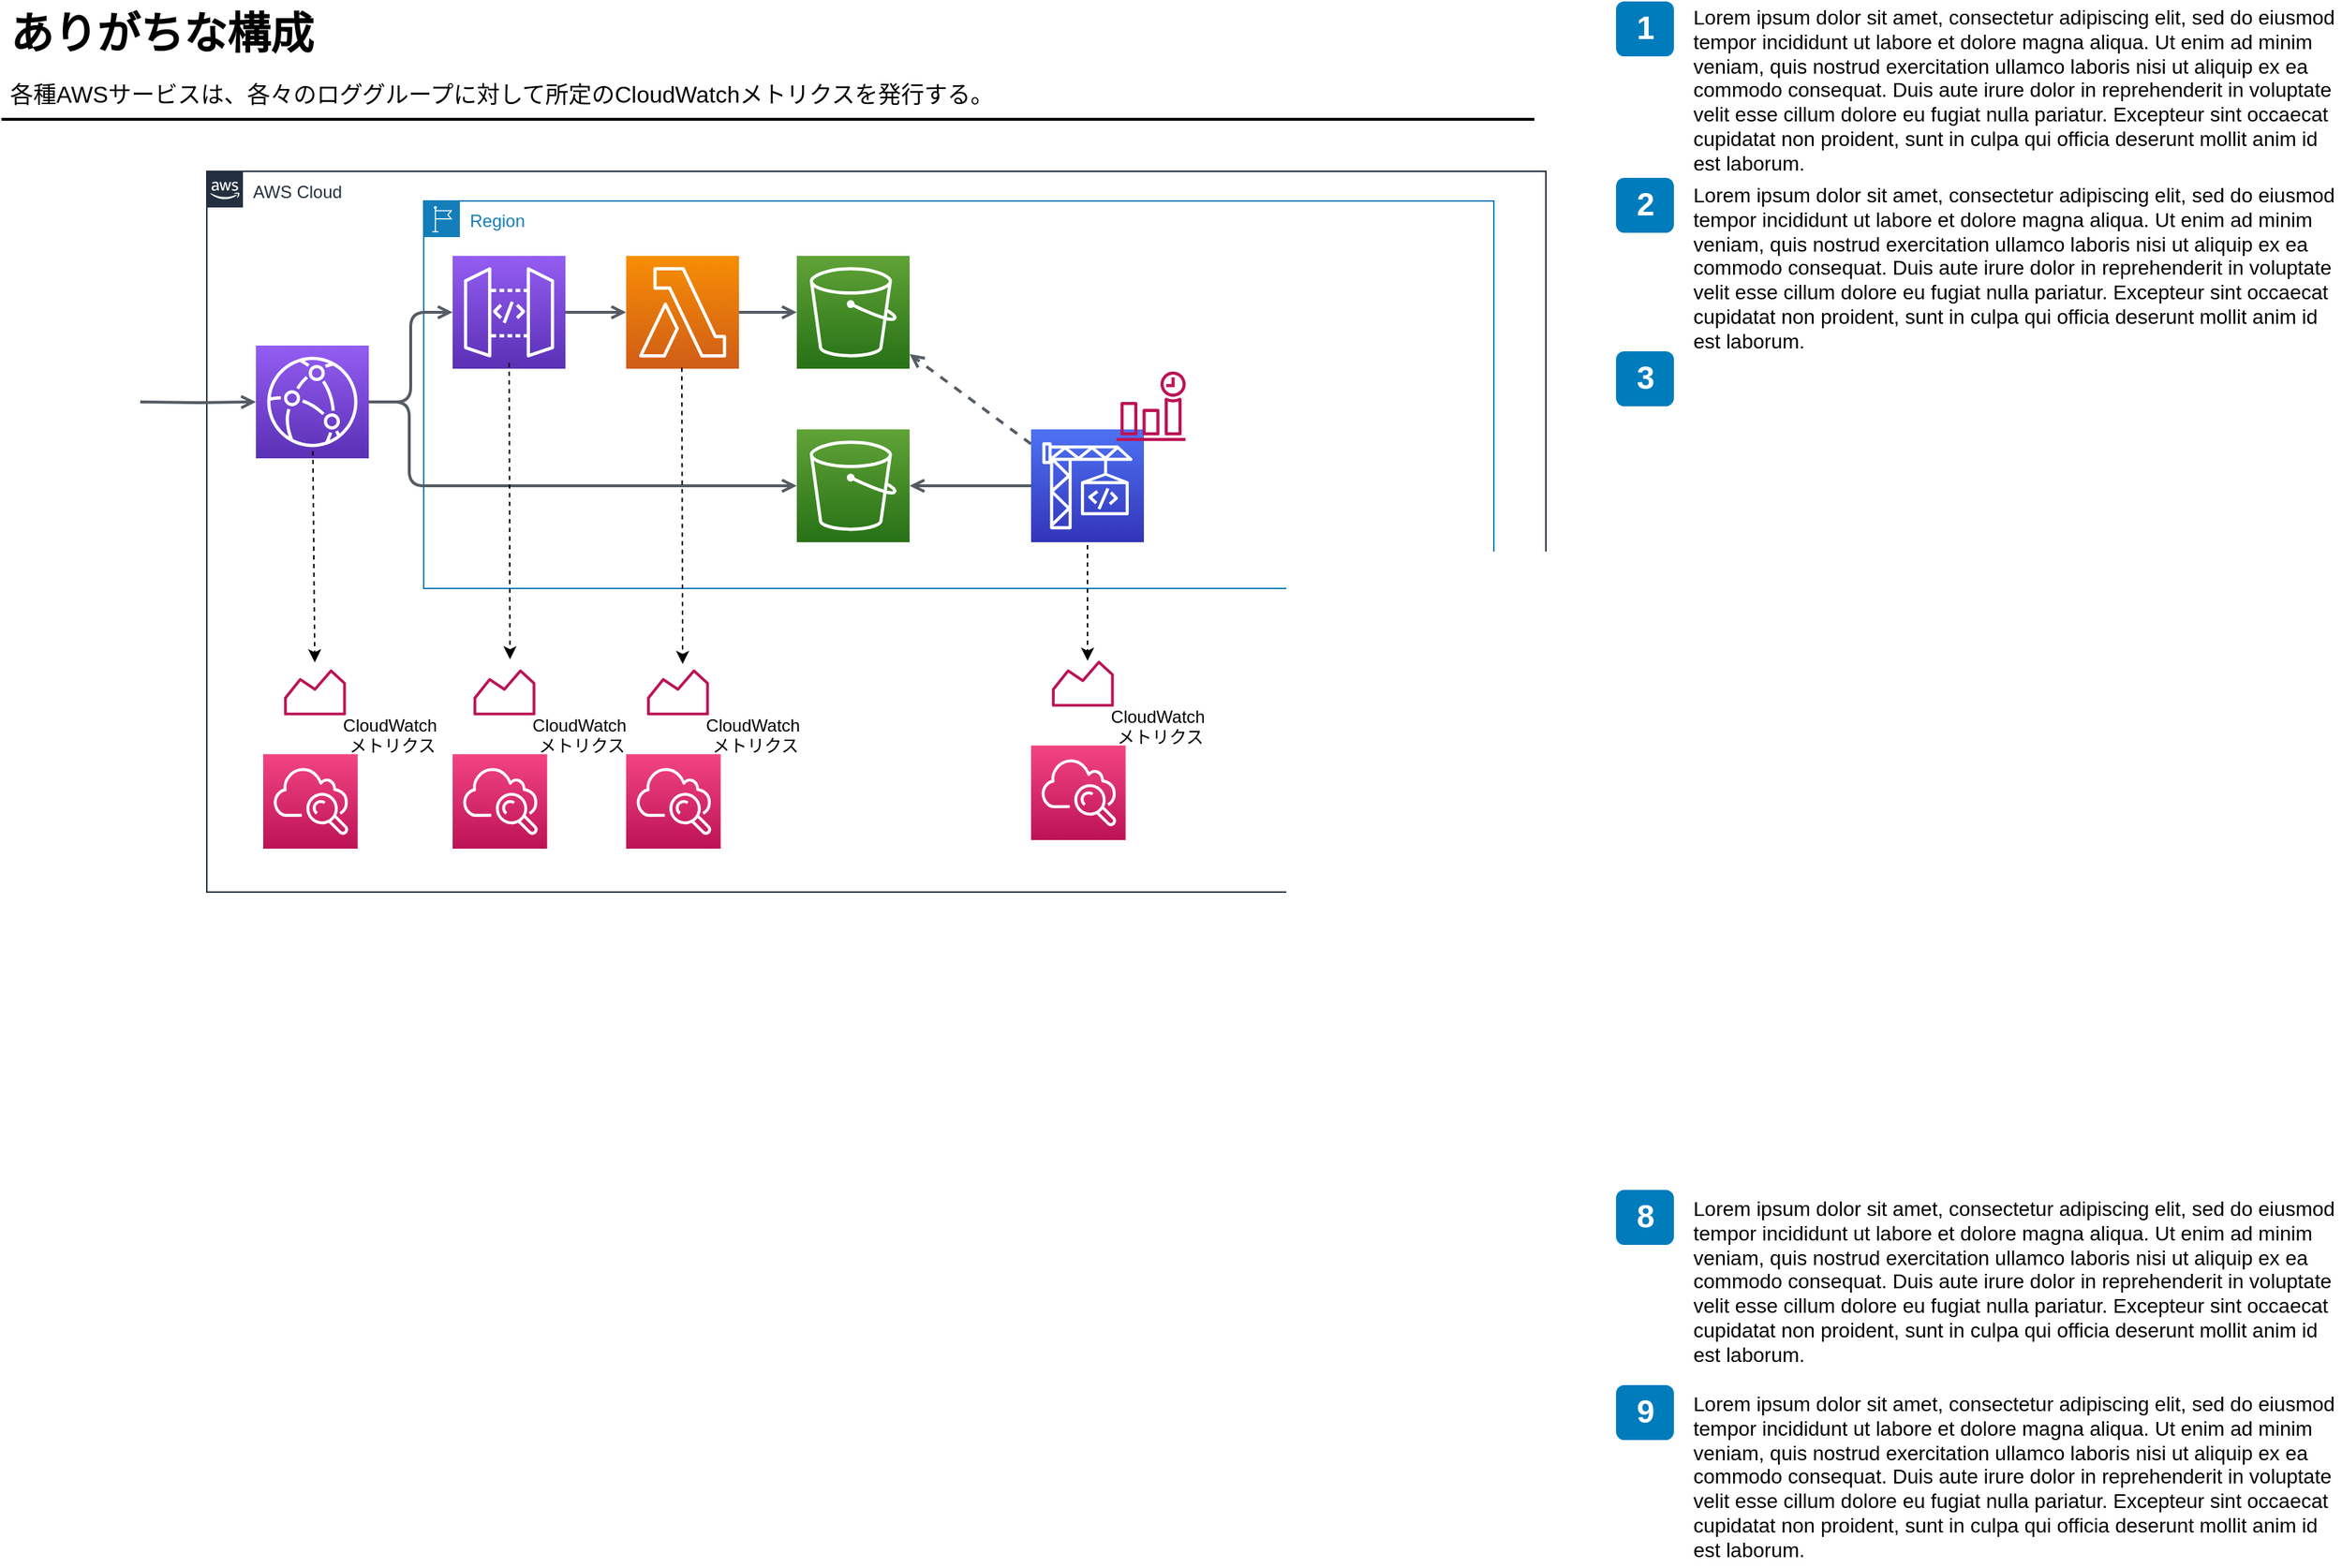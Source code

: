 <mxfile version="13.5.5" type="github">
  <diagram id="Ht1M8jgEwFfnCIfOTk4-" name="Page-1">
    <mxGraphModel dx="946" dy="523" grid="1" gridSize="10" guides="1" tooltips="1" connect="1" arrows="1" fold="1" page="1" pageScale="1" pageWidth="827" pageHeight="1169" math="0" shadow="0">
      <root>
        <mxCell id="0" />
        <mxCell id="1" parent="0" />
        <mxCell id="UEzPUAAOIrF-is8g5C7q-2" value="AWS Cloud" style="points=[[0,0],[0.25,0],[0.5,0],[0.75,0],[1,0],[1,0.25],[1,0.5],[1,0.75],[1,1],[0.75,1],[0.5,1],[0.25,1],[0,1],[0,0.75],[0,0.5],[0,0.25]];outlineConnect=0;gradientColor=none;html=1;whiteSpace=wrap;fontSize=12;fontStyle=0;shape=mxgraph.aws4.group;grIcon=mxgraph.aws4.group_aws_cloud_alt;strokeColor=#232F3E;fillColor=none;verticalAlign=top;align=left;spacingLeft=30;fontColor=#232F3E;dashed=0;" parent="1" vertex="1">
          <mxGeometry x="150" y="181.5" width="926" height="498.5" as="geometry" />
        </mxCell>
        <mxCell id="TWgagcZdgVCgy9wzKNXQ-3" value="Region" style="points=[[0,0],[0.25,0],[0.5,0],[0.75,0],[1,0],[1,0.25],[1,0.5],[1,0.75],[1,1],[0.75,1],[0.5,1],[0.25,1],[0,1],[0,0.75],[0,0.5],[0,0.25]];outlineConnect=0;gradientColor=none;html=1;whiteSpace=wrap;fontSize=12;fontStyle=0;shape=mxgraph.aws4.group;grIcon=mxgraph.aws4.group_region;strokeColor=#147EBA;fillColor=none;verticalAlign=top;align=left;spacingLeft=30;fontColor=#147EBA;dashed=0;" vertex="1" parent="1">
          <mxGeometry x="300" y="202" width="740" height="268" as="geometry" />
        </mxCell>
        <mxCell id="UEzPUAAOIrF-is8g5C7q-59" style="edgeStyle=orthogonalEdgeStyle;rounded=0;orthogonalLoop=1;jettySize=auto;html=1;endArrow=open;endFill=0;strokeWidth=2;strokeColor=#545B64;startArrow=none;" parent="1" target="TWgagcZdgVCgy9wzKNXQ-2" edge="1">
          <mxGeometry relative="1" as="geometry">
            <mxPoint x="104" y="341" as="sourcePoint" />
            <mxPoint x="200" y="367" as="targetPoint" />
          </mxGeometry>
        </mxCell>
        <mxCell id="UEzPUAAOIrF-is8g5C7q-60" style="rounded=1;orthogonalLoop=1;jettySize=auto;html=1;endArrow=open;endFill=0;strokeWidth=2;strokeColor=#545B64;startArrow=none;edgeStyle=elbowEdgeStyle;" parent="1" source="TWgagcZdgVCgy9wzKNXQ-2" target="TWgagcZdgVCgy9wzKNXQ-1" edge="1">
          <mxGeometry relative="1" as="geometry">
            <mxPoint x="280" y="305" as="sourcePoint" />
            <mxPoint x="360" y="305" as="targetPoint" />
          </mxGeometry>
        </mxCell>
        <mxCell id="UEzPUAAOIrF-is8g5C7q-73" style="edgeStyle=orthogonalEdgeStyle;rounded=0;orthogonalLoop=1;jettySize=auto;html=1;endArrow=open;endFill=0;strokeWidth=2;strokeColor=#545B64;startArrow=none;" parent="1" source="TWgagcZdgVCgy9wzKNXQ-1" target="TWgagcZdgVCgy9wzKNXQ-8" edge="1">
          <mxGeometry relative="1" as="geometry">
            <Array as="points">
              <mxPoint x="479" y="305" />
            </Array>
            <mxPoint x="410" y="70" as="sourcePoint" />
            <mxPoint x="440" y="279" as="targetPoint" />
          </mxGeometry>
        </mxCell>
        <mxCell id="UEzPUAAOIrF-is8g5C7q-63" value="" style="edgeStyle=orthogonalEdgeStyle;rounded=0;orthogonalLoop=1;jettySize=auto;html=1;endArrow=open;endFill=0;strokeWidth=2;strokeColor=#545B64;startArrow=none;" parent="1" source="TWgagcZdgVCgy9wzKNXQ-8" target="UEzPUAAOIrF-is8g5C7q-45" edge="1">
          <mxGeometry relative="1" as="geometry">
            <mxPoint x="759" y="319" as="targetPoint" />
            <mxPoint x="518" y="279" as="sourcePoint" />
          </mxGeometry>
        </mxCell>
        <mxCell id="UEzPUAAOIrF-is8g5C7q-65" style="edgeStyle=orthogonalEdgeStyle;rounded=0;orthogonalLoop=1;jettySize=auto;html=1;endArrow=open;endFill=0;strokeWidth=2;strokeColor=#545B64;startArrow=none;" parent="1" source="TWgagcZdgVCgy9wzKNXQ-12" edge="1" target="TWgagcZdgVCgy9wzKNXQ-14">
          <mxGeometry relative="1" as="geometry">
            <mxPoint x="848" y="278.5" as="targetPoint" />
            <mxPoint x="790" y="278.5" as="sourcePoint" />
            <Array as="points">
              <mxPoint x="759" y="389" />
            </Array>
          </mxGeometry>
        </mxCell>
        <mxCell id="-QjtrjUzRDEMRZ5MF8oH-47" value="ありがちな構成" style="text;html=1;resizable=0;points=[];autosize=1;align=left;verticalAlign=top;spacingTop=-4;fontSize=30;fontStyle=1" parent="1" vertex="1">
          <mxGeometry x="12" y="65.5" width="230" height="40" as="geometry" />
        </mxCell>
        <mxCell id="-QjtrjUzRDEMRZ5MF8oH-48" value="各種AWSサービスは、各々のロググループに対して所定のCloudWatchメトリクスを発行する。" style="text;html=1;resizable=0;points=[];autosize=1;align=left;verticalAlign=top;spacingTop=-4;fontSize=16" parent="1" vertex="1">
          <mxGeometry x="12" y="115.5" width="690" height="20" as="geometry" />
        </mxCell>
        <mxCell id="SCVMTBWpLvtzJIhz15lM-1" value="" style="line;strokeWidth=2;html=1;fontSize=14;" parent="1" vertex="1">
          <mxGeometry x="8" y="140.5" width="1060" height="10" as="geometry" />
        </mxCell>
        <mxCell id="7OVz4w7n9kzEPWy-4BBC-4" value="1" style="rounded=1;whiteSpace=wrap;html=1;fillColor=#007CBD;strokeColor=none;fontColor=#FFFFFF;fontStyle=1;fontSize=22;labelBackgroundColor=none;" parent="1" vertex="1">
          <mxGeometry x="1124.5" y="64" width="40" height="38" as="geometry" />
        </mxCell>
        <mxCell id="7OVz4w7n9kzEPWy-4BBC-5" value="2" style="rounded=1;whiteSpace=wrap;html=1;fillColor=#007CBD;strokeColor=none;fontColor=#FFFFFF;fontStyle=1;fontSize=22;labelBackgroundColor=none;" parent="1" vertex="1">
          <mxGeometry x="1124.5" y="186" width="40" height="38" as="geometry" />
        </mxCell>
        <mxCell id="7OVz4w7n9kzEPWy-4BBC-6" value="3" style="rounded=1;whiteSpace=wrap;html=1;fillColor=#007CBD;strokeColor=none;fontColor=#FFFFFF;fontStyle=1;fontSize=22;labelBackgroundColor=none;" parent="1" vertex="1">
          <mxGeometry x="1124.5" y="306" width="40" height="38" as="geometry" />
        </mxCell>
        <mxCell id="7OVz4w7n9kzEPWy-4BBC-11" value="8" style="rounded=1;whiteSpace=wrap;html=1;fillColor=#007CBD;strokeColor=none;fontColor=#FFFFFF;fontStyle=1;fontSize=22;labelBackgroundColor=none;" parent="1" vertex="1">
          <mxGeometry x="1124.5" y="886" width="40" height="38" as="geometry" />
        </mxCell>
        <mxCell id="7OVz4w7n9kzEPWy-4BBC-13" value="&lt;span&gt;Lorem ipsum dolor sit amet, consectetur adipiscing elit, sed do eiusmod tempor incididunt ut labore et dolore magna aliqua. Ut enim ad minim veniam, quis nostrud exercitation ullamco laboris nisi ut aliquip ex ea commodo consequat. Duis aute irure dolor in reprehenderit in voluptate velit esse cillum dolore eu fugiat nulla pariatur. Excepteur sint occaecat cupidatat non proident, sunt in culpa qui officia deserunt mollit anim id est laborum.&lt;/span&gt;&lt;br&gt;" style="text;html=1;align=left;verticalAlign=top;spacingTop=-4;fontSize=14;labelBackgroundColor=none;whiteSpace=wrap;" parent="1" vertex="1">
          <mxGeometry x="1176" y="63.5" width="449" height="118" as="geometry" />
        </mxCell>
        <mxCell id="7OVz4w7n9kzEPWy-4BBC-14" value="&lt;span&gt;Lorem ipsum dolor sit amet, consectetur adipiscing elit, sed do eiusmod tempor incididunt ut labore et dolore magna aliqua. Ut enim ad minim veniam, quis nostrud exercitation ullamco laboris nisi ut aliquip ex ea commodo consequat. Duis aute irure dolor in reprehenderit in voluptate velit esse cillum dolore eu fugiat nulla pariatur. Excepteur sint occaecat cupidatat non proident, sunt in culpa qui officia deserunt mollit anim id est laborum.&lt;/span&gt;&lt;br&gt;" style="text;html=1;align=left;verticalAlign=top;spacingTop=-4;fontSize=14;labelBackgroundColor=none;whiteSpace=wrap;" parent="1" vertex="1">
          <mxGeometry x="1175.5" y="186.5" width="450" height="115" as="geometry" />
        </mxCell>
        <mxCell id="7OVz4w7n9kzEPWy-4BBC-20" value="&lt;span&gt;Lorem ipsum dolor sit amet, consectetur adipiscing elit, sed do eiusmod tempor incididunt ut labore et dolore magna aliqua. Ut enim ad minim veniam, quis nostrud exercitation ullamco laboris nisi ut aliquip ex ea commodo consequat. Duis aute irure dolor in reprehenderit in voluptate velit esse cillum dolore eu fugiat nulla pariatur. Excepteur sint occaecat cupidatat non proident, sunt in culpa qui officia deserunt mollit anim id est laborum.&lt;/span&gt;&lt;br&gt;" style="text;html=1;align=left;verticalAlign=top;spacingTop=-4;fontSize=14;labelBackgroundColor=none;whiteSpace=wrap;" parent="1" vertex="1">
          <mxGeometry x="1176" y="887.5" width="449" height="124" as="geometry" />
        </mxCell>
        <mxCell id="UEzPUAAOIrF-is8g5C7q-37" value="9" style="rounded=1;whiteSpace=wrap;html=1;fillColor=#007CBD;strokeColor=none;fontColor=#FFFFFF;fontStyle=1;fontSize=22;labelBackgroundColor=none;" parent="1" vertex="1">
          <mxGeometry x="1124.5" y="1021" width="40" height="38" as="geometry" />
        </mxCell>
        <mxCell id="UEzPUAAOIrF-is8g5C7q-38" value="&lt;span&gt;Lorem ipsum dolor sit amet, consectetur adipiscing elit, sed do eiusmod tempor incididunt ut labore et dolore magna aliqua. Ut enim ad minim veniam, quis nostrud exercitation ullamco laboris nisi ut aliquip ex ea commodo consequat. Duis aute irure dolor in reprehenderit in voluptate velit esse cillum dolore eu fugiat nulla pariatur. Excepteur sint occaecat cupidatat non proident, sunt in culpa qui officia deserunt mollit anim id est laborum.&lt;/span&gt;&lt;br&gt;" style="text;html=1;align=left;verticalAlign=top;spacingTop=-4;fontSize=14;labelBackgroundColor=none;whiteSpace=wrap;" parent="1" vertex="1">
          <mxGeometry x="1176" y="1022.5" width="449" height="124" as="geometry" />
        </mxCell>
        <mxCell id="UEzPUAAOIrF-is8g5C7q-45" value="" style="outlineConnect=0;fontColor=#232F3E;gradientColor=#60A337;gradientDirection=north;fillColor=#277116;strokeColor=#ffffff;dashed=0;verticalLabelPosition=bottom;verticalAlign=top;align=center;html=1;fontSize=12;fontStyle=0;aspect=fixed;shape=mxgraph.aws4.resourceIcon;resIcon=mxgraph.aws4.s3;labelBackgroundColor=#ffffff;" parent="1" vertex="1">
          <mxGeometry x="558" y="240" width="78" height="78" as="geometry" />
        </mxCell>
        <mxCell id="TWgagcZdgVCgy9wzKNXQ-1" value="" style="outlineConnect=0;fontColor=#232F3E;gradientColor=#945DF2;gradientDirection=north;fillColor=#5A30B5;strokeColor=#ffffff;dashed=0;verticalLabelPosition=bottom;verticalAlign=top;align=center;html=1;fontSize=12;fontStyle=0;aspect=fixed;shape=mxgraph.aws4.resourceIcon;resIcon=mxgraph.aws4.api_gateway;" vertex="1" parent="1">
          <mxGeometry x="320" y="240" width="78" height="78" as="geometry" />
        </mxCell>
        <mxCell id="TWgagcZdgVCgy9wzKNXQ-2" value="" style="outlineConnect=0;fontColor=#232F3E;gradientColor=#945DF2;gradientDirection=north;fillColor=#5A30B5;strokeColor=#ffffff;dashed=0;verticalLabelPosition=bottom;verticalAlign=top;align=center;html=1;fontSize=12;fontStyle=0;aspect=fixed;shape=mxgraph.aws4.resourceIcon;resIcon=mxgraph.aws4.cloudfront;" vertex="1" parent="1">
          <mxGeometry x="184" y="302" width="78" height="78" as="geometry" />
        </mxCell>
        <mxCell id="TWgagcZdgVCgy9wzKNXQ-8" value="" style="outlineConnect=0;fontColor=#232F3E;gradientColor=#F78E04;gradientDirection=north;fillColor=#D05C17;strokeColor=#ffffff;dashed=0;verticalLabelPosition=bottom;verticalAlign=top;align=center;html=1;fontSize=12;fontStyle=0;aspect=fixed;shape=mxgraph.aws4.resourceIcon;resIcon=mxgraph.aws4.lambda;" vertex="1" parent="1">
          <mxGeometry x="440" y="240" width="78" height="78" as="geometry" />
        </mxCell>
        <mxCell id="TWgagcZdgVCgy9wzKNXQ-11" style="rounded=0;orthogonalLoop=1;jettySize=auto;html=1;endArrow=open;endFill=0;strokeWidth=2;strokeColor=#545B64;startArrow=none;dashed=1;" edge="1" parent="1" source="TWgagcZdgVCgy9wzKNXQ-12" target="UEzPUAAOIrF-is8g5C7q-45">
          <mxGeometry relative="1" as="geometry">
            <mxPoint x="654" y="318" as="targetPoint" />
            <mxPoint x="654" y="162" as="sourcePoint" />
          </mxGeometry>
        </mxCell>
        <mxCell id="TWgagcZdgVCgy9wzKNXQ-12" value="" style="outlineConnect=0;fontColor=#232F3E;gradientColor=#4D72F3;gradientDirection=north;fillColor=#3334B9;strokeColor=#ffffff;dashed=0;verticalLabelPosition=bottom;verticalAlign=top;align=center;html=1;fontSize=12;fontStyle=0;aspect=fixed;shape=mxgraph.aws4.resourceIcon;resIcon=mxgraph.aws4.codebuild;" vertex="1" parent="1">
          <mxGeometry x="720" y="360" width="78" height="78" as="geometry" />
        </mxCell>
        <mxCell id="TWgagcZdgVCgy9wzKNXQ-14" value="" style="outlineConnect=0;fontColor=#232F3E;gradientColor=#60A337;gradientDirection=north;fillColor=#277116;strokeColor=#ffffff;dashed=0;verticalLabelPosition=bottom;verticalAlign=top;align=center;html=1;fontSize=12;fontStyle=0;aspect=fixed;shape=mxgraph.aws4.resourceIcon;resIcon=mxgraph.aws4.s3;labelBackgroundColor=#ffffff;" vertex="1" parent="1">
          <mxGeometry x="558" y="360" width="78" height="78" as="geometry" />
        </mxCell>
        <mxCell id="TWgagcZdgVCgy9wzKNXQ-9" value="" style="outlineConnect=0;fontColor=#232F3E;gradientColor=none;fillColor=#BC1356;strokeColor=none;dashed=0;verticalLabelPosition=bottom;verticalAlign=top;align=center;html=1;fontSize=12;fontStyle=0;aspect=fixed;pointerEvents=1;shape=mxgraph.aws4.event_time_based;" vertex="1" parent="1">
          <mxGeometry x="779" y="320" width="48" height="48" as="geometry" />
        </mxCell>
        <mxCell id="TWgagcZdgVCgy9wzKNXQ-15" style="rounded=1;orthogonalLoop=1;jettySize=auto;html=1;endArrow=open;endFill=0;strokeWidth=2;strokeColor=#545B64;startArrow=none;edgeStyle=orthogonalEdgeStyle;" edge="1" parent="1" source="TWgagcZdgVCgy9wzKNXQ-2" target="TWgagcZdgVCgy9wzKNXQ-14">
          <mxGeometry relative="1" as="geometry">
            <mxPoint x="272" y="333.221" as="sourcePoint" />
            <mxPoint x="330" y="306.779" as="targetPoint" />
            <Array as="points">
              <mxPoint x="290" y="341" />
              <mxPoint x="290" y="399" />
            </Array>
          </mxGeometry>
        </mxCell>
        <mxCell id="TWgagcZdgVCgy9wzKNXQ-17" style="edgeStyle=orthogonalEdgeStyle;rounded=1;orthogonalLoop=1;jettySize=auto;html=1;exitX=0.5;exitY=1;exitDx=0;exitDy=0;dashed=1;" edge="1" parent="1" source="UEzPUAAOIrF-is8g5C7q-2" target="UEzPUAAOIrF-is8g5C7q-2">
          <mxGeometry relative="1" as="geometry" />
        </mxCell>
        <mxCell id="TWgagcZdgVCgy9wzKNXQ-22" value="" style="group" vertex="1" connectable="0" parent="1">
          <mxGeometry x="189" y="526" width="143" height="124" as="geometry" />
        </mxCell>
        <mxCell id="TWgagcZdgVCgy9wzKNXQ-18" value="" style="outlineConnect=0;fontColor=#232F3E;gradientColor=none;fillColor=#BC1356;strokeColor=none;dashed=0;verticalLabelPosition=bottom;verticalAlign=top;align=center;html=1;fontSize=12;fontStyle=0;aspect=fixed;pointerEvents=1;shape=mxgraph.aws4.monitoring;" vertex="1" parent="TWgagcZdgVCgy9wzKNXQ-22">
          <mxGeometry x="14.413" width="42.814" height="31.838" as="geometry" />
        </mxCell>
        <mxCell id="TWgagcZdgVCgy9wzKNXQ-19" value="" style="outlineConnect=0;fontColor=#232F3E;gradientColor=#F34482;gradientDirection=north;fillColor=#BC1356;strokeColor=#ffffff;dashed=0;verticalLabelPosition=bottom;verticalAlign=top;align=center;html=1;fontSize=12;fontStyle=0;aspect=fixed;shape=mxgraph.aws4.resourceIcon;resIcon=mxgraph.aws4.cloudwatch;" vertex="1" parent="TWgagcZdgVCgy9wzKNXQ-22">
          <mxGeometry y="58.649" width="65.351" height="65.351" as="geometry" />
        </mxCell>
        <mxCell id="TWgagcZdgVCgy9wzKNXQ-20" value="CloudWatch &#xa;メトリクス" style="text;strokeColor=none;fillColor=none;align=center;verticalAlign=middle;rounded=0;spacing=0;" vertex="1" parent="TWgagcZdgVCgy9wzKNXQ-22">
          <mxGeometry x="35.844" y="31.838" width="107.156" height="26.811" as="geometry" />
        </mxCell>
        <mxCell id="TWgagcZdgVCgy9wzKNXQ-23" value="" style="endArrow=classic;html=1;dashed=1;" edge="1" parent="1">
          <mxGeometry width="50" height="50" relative="1" as="geometry">
            <mxPoint x="223.353" y="375" as="sourcePoint" />
            <mxPoint x="224.676" y="521.095" as="targetPoint" />
          </mxGeometry>
        </mxCell>
        <mxCell id="TWgagcZdgVCgy9wzKNXQ-27" value="" style="group" vertex="1" connectable="0" parent="1">
          <mxGeometry x="320" y="526" width="143" height="124" as="geometry" />
        </mxCell>
        <mxCell id="TWgagcZdgVCgy9wzKNXQ-28" value="" style="outlineConnect=0;fontColor=#232F3E;gradientColor=none;fillColor=#BC1356;strokeColor=none;dashed=0;verticalLabelPosition=bottom;verticalAlign=top;align=center;html=1;fontSize=12;fontStyle=0;aspect=fixed;pointerEvents=1;shape=mxgraph.aws4.monitoring;" vertex="1" parent="TWgagcZdgVCgy9wzKNXQ-27">
          <mxGeometry x="14.413" width="42.814" height="31.838" as="geometry" />
        </mxCell>
        <mxCell id="TWgagcZdgVCgy9wzKNXQ-29" value="" style="outlineConnect=0;fontColor=#232F3E;gradientColor=#F34482;gradientDirection=north;fillColor=#BC1356;strokeColor=#ffffff;dashed=0;verticalLabelPosition=bottom;verticalAlign=top;align=center;html=1;fontSize=12;fontStyle=0;aspect=fixed;shape=mxgraph.aws4.resourceIcon;resIcon=mxgraph.aws4.cloudwatch;" vertex="1" parent="TWgagcZdgVCgy9wzKNXQ-27">
          <mxGeometry y="58.649" width="65.351" height="65.351" as="geometry" />
        </mxCell>
        <mxCell id="TWgagcZdgVCgy9wzKNXQ-30" value="CloudWatch &#xa;メトリクス" style="text;strokeColor=none;fillColor=none;align=center;verticalAlign=middle;rounded=0;spacing=0;" vertex="1" parent="TWgagcZdgVCgy9wzKNXQ-27">
          <mxGeometry x="35.844" y="31.838" width="107.156" height="26.811" as="geometry" />
        </mxCell>
        <mxCell id="TWgagcZdgVCgy9wzKNXQ-31" value="" style="endArrow=classic;html=1;dashed=1;" edge="1" parent="1">
          <mxGeometry width="50" height="50" relative="1" as="geometry">
            <mxPoint x="359.106" y="314" as="sourcePoint" />
            <mxPoint x="359.666" y="519.005" as="targetPoint" />
          </mxGeometry>
        </mxCell>
        <mxCell id="TWgagcZdgVCgy9wzKNXQ-32" value="" style="group" vertex="1" connectable="0" parent="1">
          <mxGeometry x="440" y="526" width="143" height="124" as="geometry" />
        </mxCell>
        <mxCell id="TWgagcZdgVCgy9wzKNXQ-33" value="" style="outlineConnect=0;fontColor=#232F3E;gradientColor=none;fillColor=#BC1356;strokeColor=none;dashed=0;verticalLabelPosition=bottom;verticalAlign=top;align=center;html=1;fontSize=12;fontStyle=0;aspect=fixed;pointerEvents=1;shape=mxgraph.aws4.monitoring;" vertex="1" parent="TWgagcZdgVCgy9wzKNXQ-32">
          <mxGeometry x="14.413" width="42.814" height="31.838" as="geometry" />
        </mxCell>
        <mxCell id="TWgagcZdgVCgy9wzKNXQ-34" value="" style="outlineConnect=0;fontColor=#232F3E;gradientColor=#F34482;gradientDirection=north;fillColor=#BC1356;strokeColor=#ffffff;dashed=0;verticalLabelPosition=bottom;verticalAlign=top;align=center;html=1;fontSize=12;fontStyle=0;aspect=fixed;shape=mxgraph.aws4.resourceIcon;resIcon=mxgraph.aws4.cloudwatch;" vertex="1" parent="TWgagcZdgVCgy9wzKNXQ-32">
          <mxGeometry y="58.649" width="65.351" height="65.351" as="geometry" />
        </mxCell>
        <mxCell id="TWgagcZdgVCgy9wzKNXQ-35" value="CloudWatch &#xa;メトリクス" style="text;strokeColor=none;fillColor=none;align=center;verticalAlign=middle;rounded=0;spacing=0;" vertex="1" parent="TWgagcZdgVCgy9wzKNXQ-32">
          <mxGeometry x="35.844" y="31.838" width="107.156" height="26.811" as="geometry" />
        </mxCell>
        <mxCell id="TWgagcZdgVCgy9wzKNXQ-36" value="" style="endArrow=classic;html=1;dashed=1;" edge="1" parent="1">
          <mxGeometry width="50" height="50" relative="1" as="geometry">
            <mxPoint x="478.496" y="317.25" as="sourcePoint" />
            <mxPoint x="479.056" y="522.255" as="targetPoint" />
          </mxGeometry>
        </mxCell>
        <mxCell id="TWgagcZdgVCgy9wzKNXQ-37" style="edgeStyle=orthogonalEdgeStyle;rounded=1;orthogonalLoop=1;jettySize=auto;html=1;exitX=0.5;exitY=1;exitDx=0;exitDy=0;dashed=1;" edge="1" parent="1">
          <mxGeometry relative="1" as="geometry">
            <mxPoint x="893" y="674" as="sourcePoint" />
            <mxPoint x="893" y="674" as="targetPoint" />
          </mxGeometry>
        </mxCell>
        <mxCell id="TWgagcZdgVCgy9wzKNXQ-38" value="" style="group" vertex="1" connectable="0" parent="1">
          <mxGeometry x="720" y="520" width="143" height="124" as="geometry" />
        </mxCell>
        <mxCell id="TWgagcZdgVCgy9wzKNXQ-39" value="" style="outlineConnect=0;fontColor=#232F3E;gradientColor=none;fillColor=#BC1356;strokeColor=none;dashed=0;verticalLabelPosition=bottom;verticalAlign=top;align=center;html=1;fontSize=12;fontStyle=0;aspect=fixed;pointerEvents=1;shape=mxgraph.aws4.monitoring;" vertex="1" parent="TWgagcZdgVCgy9wzKNXQ-38">
          <mxGeometry x="14.413" width="42.814" height="31.838" as="geometry" />
        </mxCell>
        <mxCell id="TWgagcZdgVCgy9wzKNXQ-40" value="" style="outlineConnect=0;fontColor=#232F3E;gradientColor=#F34482;gradientDirection=north;fillColor=#BC1356;strokeColor=#ffffff;dashed=0;verticalLabelPosition=bottom;verticalAlign=top;align=center;html=1;fontSize=12;fontStyle=0;aspect=fixed;shape=mxgraph.aws4.resourceIcon;resIcon=mxgraph.aws4.cloudwatch;" vertex="1" parent="TWgagcZdgVCgy9wzKNXQ-38">
          <mxGeometry y="58.649" width="65.351" height="65.351" as="geometry" />
        </mxCell>
        <mxCell id="TWgagcZdgVCgy9wzKNXQ-41" value="CloudWatch &#xa;メトリクス" style="text;strokeColor=none;fillColor=none;align=center;verticalAlign=middle;rounded=0;spacing=0;" vertex="1" parent="TWgagcZdgVCgy9wzKNXQ-38">
          <mxGeometry x="35.844" y="31.838" width="107.156" height="26.811" as="geometry" />
        </mxCell>
        <mxCell id="TWgagcZdgVCgy9wzKNXQ-42" value="" style="endArrow=classic;html=1;dashed=1;" edge="1" parent="1">
          <mxGeometry width="50" height="50" relative="1" as="geometry">
            <mxPoint x="759" y="440" as="sourcePoint" />
            <mxPoint x="759.056" y="520.005" as="targetPoint" />
          </mxGeometry>
        </mxCell>
      </root>
    </mxGraphModel>
  </diagram>
</mxfile>
